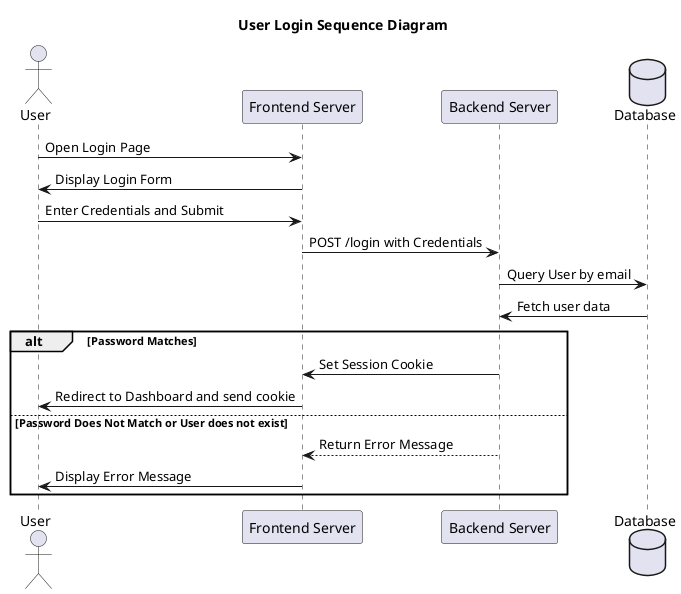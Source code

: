 @startuml
title User Login Sequence Diagram

actor User
participant "Frontend Server" as WB
participant "Backend Server" as BS
database "Database" as DB

User -> WB: Open Login Page
WB -> User: Display Login Form
User -> WB: Enter Credentials and Submit
WB -> BS: POST /login with Credentials

BS -> DB: Query User by email
DB -> BS: Fetch user data


alt Password Matches
    BS -> WB: Set Session Cookie
    WB -> User: Redirect to Dashboard and send cookie

else Password Does Not Match or User does not exist
    BS --> WB: Return Error Message
    WB -> User: Display Error Message

end
@enduml
